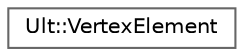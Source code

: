 digraph "Graphical Class Hierarchy"
{
 // LATEX_PDF_SIZE
  bgcolor="transparent";
  edge [fontname=Helvetica,fontsize=10,labelfontname=Helvetica,labelfontsize=10];
  node [fontname=Helvetica,fontsize=10,shape=box,height=0.2,width=0.4];
  rankdir="LR";
  Node0 [id="Node000000",label="Ult::VertexElement",height=0.2,width=0.4,color="grey40", fillcolor="white", style="filled",URL="$class_ult_1_1_vertex_element.html",tooltip=" "];
}
